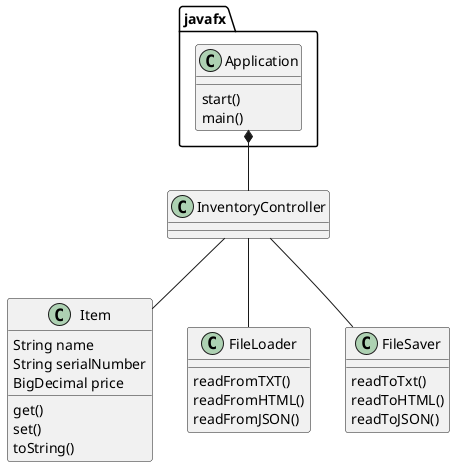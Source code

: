 @startuml
'https://plantuml.com/class-diagram

class javafx.Application {
    start()
    main()
}

class Item {
    String name
    String serialNumber
    BigDecimal price

    get()
    set()
    toString()
}

class FileLoader {

    readFromTXT()
    readFromHTML()
    readFromJSON()

}

class FileSaver {

    readToTxt()
    readToHTML()
    readToJSON()

}

class InventoryController {
}

javafx.Application*--InventoryController
InventoryController--FileLoader
InventoryController--Item
InventoryController--FileSaver

@enduml